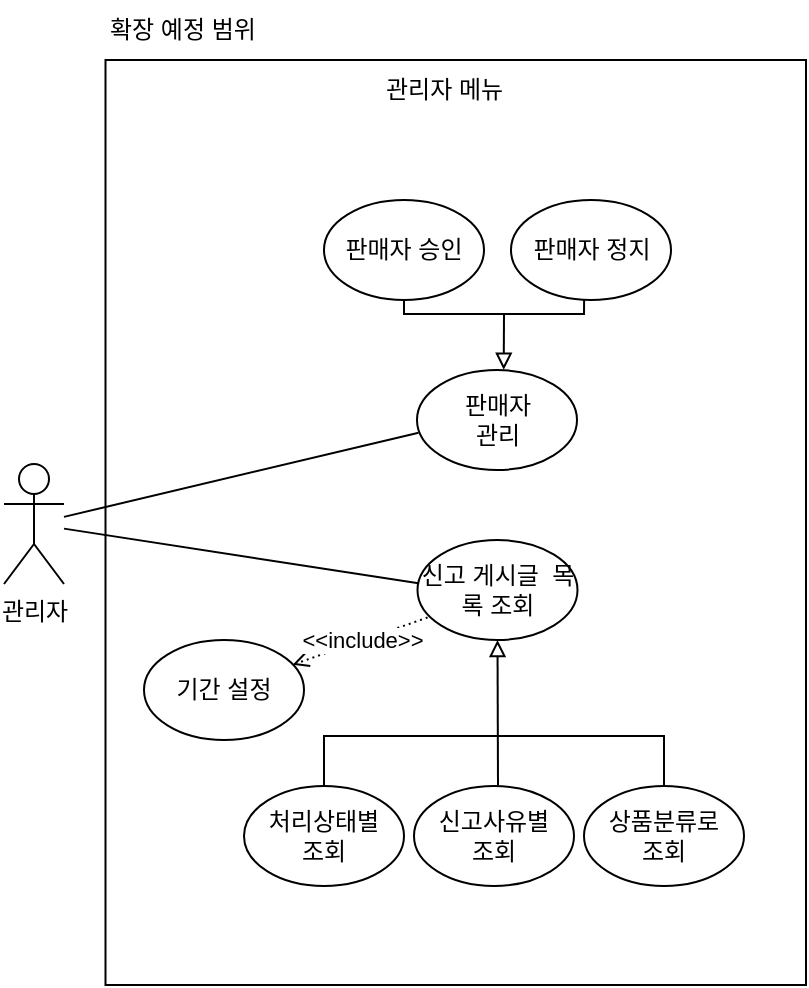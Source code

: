 <mxfile version="21.5.2" type="device">
  <diagram id="roOxqG8WAcAxsJxXnsWc" name="페이지-1">
    <mxGraphModel dx="1183" dy="625" grid="1" gridSize="10" guides="1" tooltips="1" connect="1" arrows="1" fold="1" page="1" pageScale="1" pageWidth="827" pageHeight="1169" math="0" shadow="0">
      <root>
        <mxCell id="0" />
        <mxCell id="1" parent="0" />
        <mxCell id="3jPWTvPLTUeBFX43HOSV-1" value="" style="rounded=0;whiteSpace=wrap;html=1;fillColor=none;" vertex="1" parent="1">
          <mxGeometry x="159.75" y="50" width="350.25" height="462.5" as="geometry" />
        </mxCell>
        <mxCell id="3jPWTvPLTUeBFX43HOSV-2" value="관리자" style="shape=umlActor;verticalLabelPosition=bottom;verticalAlign=top;html=1;" vertex="1" parent="1">
          <mxGeometry x="109" y="252" width="30" height="60" as="geometry" />
        </mxCell>
        <mxCell id="3jPWTvPLTUeBFX43HOSV-3" value="관리자 메뉴" style="text;strokeColor=none;fillColor=none;align=left;verticalAlign=middle;spacingLeft=4;spacingRight=4;overflow=hidden;points=[[0,0.5],[1,0.5]];portConstraint=eastwest;rotatable=0;whiteSpace=wrap;html=1;" vertex="1" parent="1">
          <mxGeometry x="293.935" y="50" width="81.88" height="30" as="geometry" />
        </mxCell>
        <mxCell id="3jPWTvPLTUeBFX43HOSV-4" value="" style="endArrow=none;endFill=0;endSize=12;html=1;rounded=0;entryX=0.006;entryY=0.433;entryDx=0;entryDy=0;entryPerimeter=0;" edge="1" parent="1" source="3jPWTvPLTUeBFX43HOSV-2" target="3jPWTvPLTUeBFX43HOSV-7">
          <mxGeometry width="160" relative="1" as="geometry">
            <mxPoint x="265.8" y="237.6" as="sourcePoint" />
            <mxPoint x="299" y="165" as="targetPoint" />
          </mxGeometry>
        </mxCell>
        <mxCell id="3jPWTvPLTUeBFX43HOSV-5" value="" style="endArrow=none;endFill=0;endSize=12;html=1;rounded=0;entryX=0.01;entryY=0.627;entryDx=0;entryDy=0;entryPerimeter=0;" edge="1" parent="1" source="3jPWTvPLTUeBFX43HOSV-2" target="3jPWTvPLTUeBFX43HOSV-14">
          <mxGeometry width="160" relative="1" as="geometry">
            <mxPoint x="265.64" y="217.0" as="sourcePoint" />
            <mxPoint x="351" y="279" as="targetPoint" />
          </mxGeometry>
        </mxCell>
        <mxCell id="3jPWTvPLTUeBFX43HOSV-41" value="확장 예정 범위" style="text;html=1;align=left;verticalAlign=middle;resizable=0;points=[];autosize=1;strokeColor=none;fillColor=none;" vertex="1" parent="1">
          <mxGeometry x="159.75" y="20" width="100" height="30" as="geometry" />
        </mxCell>
        <mxCell id="3jPWTvPLTUeBFX43HOSV-45" value="" style="group" vertex="1" connectable="0" parent="1">
          <mxGeometry x="179" y="290" width="300" height="173" as="geometry" />
        </mxCell>
        <mxCell id="3jPWTvPLTUeBFX43HOSV-7" value="신고 게시글&amp;nbsp; 목록 조회" style="ellipse;whiteSpace=wrap;html=1;" vertex="1" parent="3jPWTvPLTUeBFX43HOSV-45">
          <mxGeometry x="136.75" width="80" height="50" as="geometry" />
        </mxCell>
        <mxCell id="3jPWTvPLTUeBFX43HOSV-8" style="edgeStyle=orthogonalEdgeStyle;rounded=0;orthogonalLoop=1;jettySize=auto;html=1;exitX=0.5;exitY=1;exitDx=0;exitDy=0;" edge="1" parent="3jPWTvPLTUeBFX43HOSV-45" source="3jPWTvPLTUeBFX43HOSV-7" target="3jPWTvPLTUeBFX43HOSV-7">
          <mxGeometry relative="1" as="geometry" />
        </mxCell>
        <mxCell id="3jPWTvPLTUeBFX43HOSV-9" value="기간 설정" style="ellipse;whiteSpace=wrap;html=1;" vertex="1" parent="3jPWTvPLTUeBFX43HOSV-45">
          <mxGeometry y="50" width="80" height="50" as="geometry" />
        </mxCell>
        <mxCell id="3jPWTvPLTUeBFX43HOSV-10" value="&amp;lt;&amp;lt;include&amp;gt;&amp;gt;" style="rounded=0;orthogonalLoop=1;jettySize=auto;html=1;dashed=1;dashPattern=1 2;endArrow=open;endFill=0;entryX=0.929;entryY=0.247;entryDx=0;entryDy=0;entryPerimeter=0;exitX=0.063;exitY=0.775;exitDx=0;exitDy=0;exitPerimeter=0;" edge="1" parent="3jPWTvPLTUeBFX43HOSV-45" source="3jPWTvPLTUeBFX43HOSV-7" target="3jPWTvPLTUeBFX43HOSV-9">
          <mxGeometry x="-0.024" relative="1" as="geometry">
            <mxPoint as="offset" />
            <mxPoint x="150" y="18" as="sourcePoint" />
            <mxPoint x="60" y="-145" as="targetPoint" />
          </mxGeometry>
        </mxCell>
        <mxCell id="3jPWTvPLTUeBFX43HOSV-22" value="" style="endArrow=block;html=1;rounded=0;exitX=0.525;exitY=-0.007;exitDx=0;exitDy=0;entryX=0.5;entryY=1;entryDx=0;entryDy=0;endFill=0;exitPerimeter=0;" edge="1" parent="3jPWTvPLTUeBFX43HOSV-45" source="3jPWTvPLTUeBFX43HOSV-38" target="3jPWTvPLTUeBFX43HOSV-7">
          <mxGeometry width="50" height="50" relative="1" as="geometry">
            <mxPoint x="350" y="30" as="sourcePoint" />
            <mxPoint x="400" y="-20" as="targetPoint" />
          </mxGeometry>
        </mxCell>
        <mxCell id="3jPWTvPLTUeBFX43HOSV-34" value="" style="group" vertex="1" connectable="0" parent="3jPWTvPLTUeBFX43HOSV-45">
          <mxGeometry x="50" y="98" width="250" height="75" as="geometry" />
        </mxCell>
        <mxCell id="3jPWTvPLTUeBFX43HOSV-35" value="처리상태별&lt;br style=&quot;border-color: var(--border-color);&quot;&gt;조회" style="ellipse;whiteSpace=wrap;html=1;rotation=0;" vertex="1" parent="3jPWTvPLTUeBFX43HOSV-34">
          <mxGeometry y="25" width="80" height="50" as="geometry" />
        </mxCell>
        <mxCell id="3jPWTvPLTUeBFX43HOSV-36" value="" style="endArrow=none;html=1;rounded=0;exitX=0.5;exitY=0;exitDx=0;exitDy=0;entryX=0.5;entryY=0;entryDx=0;entryDy=0;" edge="1" parent="3jPWTvPLTUeBFX43HOSV-34" source="3jPWTvPLTUeBFX43HOSV-37" target="3jPWTvPLTUeBFX43HOSV-35">
          <mxGeometry width="50" height="50" relative="1" as="geometry">
            <mxPoint x="70" y="-180" as="sourcePoint" />
            <mxPoint x="50" y="10" as="targetPoint" />
            <Array as="points">
              <mxPoint x="210" />
              <mxPoint x="185" />
              <mxPoint x="150" />
              <mxPoint x="65" />
              <mxPoint x="40" />
            </Array>
          </mxGeometry>
        </mxCell>
        <mxCell id="3jPWTvPLTUeBFX43HOSV-37" value="&lt;div&gt;상품분류로&lt;/div&gt;&lt;div&gt;조회&lt;/div&gt;" style="ellipse;whiteSpace=wrap;html=1;rotation=0;" vertex="1" parent="3jPWTvPLTUeBFX43HOSV-34">
          <mxGeometry x="170" y="25" width="80" height="50" as="geometry" />
        </mxCell>
        <mxCell id="3jPWTvPLTUeBFX43HOSV-38" value="신고사유별&lt;br&gt;조회" style="ellipse;whiteSpace=wrap;html=1;rotation=0;container=0;" vertex="1" parent="3jPWTvPLTUeBFX43HOSV-34">
          <mxGeometry x="85" y="25" width="80" height="50" as="geometry" />
        </mxCell>
        <mxCell id="3jPWTvPLTUeBFX43HOSV-46" value="" style="group" vertex="1" connectable="0" parent="1">
          <mxGeometry x="269" y="120" width="173.5" height="135" as="geometry" />
        </mxCell>
        <mxCell id="3jPWTvPLTUeBFX43HOSV-14" value="판매자&lt;br&gt;관리" style="ellipse;whiteSpace=wrap;html=1;" vertex="1" parent="3jPWTvPLTUeBFX43HOSV-46">
          <mxGeometry x="46.5" y="85" width="80" height="50" as="geometry" />
        </mxCell>
        <mxCell id="3jPWTvPLTUeBFX43HOSV-24" value="" style="group" vertex="1" connectable="0" parent="3jPWTvPLTUeBFX43HOSV-46">
          <mxGeometry width="173.5" height="57" as="geometry" />
        </mxCell>
        <mxCell id="3jPWTvPLTUeBFX43HOSV-25" value="판매자 승인" style="ellipse;whiteSpace=wrap;html=1;" vertex="1" parent="3jPWTvPLTUeBFX43HOSV-24">
          <mxGeometry width="80" height="50" as="geometry" />
        </mxCell>
        <mxCell id="3jPWTvPLTUeBFX43HOSV-26" value="판매자 정지" style="ellipse;whiteSpace=wrap;html=1;" vertex="1" parent="3jPWTvPLTUeBFX43HOSV-24">
          <mxGeometry x="93.5" width="80" height="50" as="geometry" />
        </mxCell>
        <mxCell id="3jPWTvPLTUeBFX43HOSV-27" value="" style="endArrow=none;html=1;rounded=0;entryX=0.5;entryY=1;entryDx=0;entryDy=0;exitX=0.457;exitY=0.998;exitDx=0;exitDy=0;exitPerimeter=0;" edge="1" parent="3jPWTvPLTUeBFX43HOSV-24" source="3jPWTvPLTUeBFX43HOSV-26" target="3jPWTvPLTUeBFX43HOSV-25">
          <mxGeometry width="50" height="50" relative="1" as="geometry">
            <mxPoint x="220" y="177" as="sourcePoint" />
            <mxPoint x="270" y="127" as="targetPoint" />
            <Array as="points">
              <mxPoint x="130" y="57" />
              <mxPoint x="120" y="57" />
              <mxPoint x="110" y="57" />
              <mxPoint x="90" y="57" />
              <mxPoint x="60" y="57" />
              <mxPoint x="40" y="57" />
            </Array>
          </mxGeometry>
        </mxCell>
        <mxCell id="3jPWTvPLTUeBFX43HOSV-28" value="" style="endArrow=block;html=1;rounded=0;entryX=0.542;entryY=-0.002;entryDx=0;entryDy=0;entryPerimeter=0;endFill=0;" edge="1" parent="3jPWTvPLTUeBFX43HOSV-24" target="3jPWTvPLTUeBFX43HOSV-14">
          <mxGeometry width="50" height="50" relative="1" as="geometry">
            <mxPoint x="90" y="57" as="sourcePoint" />
            <mxPoint x="90" y="77" as="targetPoint" />
          </mxGeometry>
        </mxCell>
      </root>
    </mxGraphModel>
  </diagram>
</mxfile>
